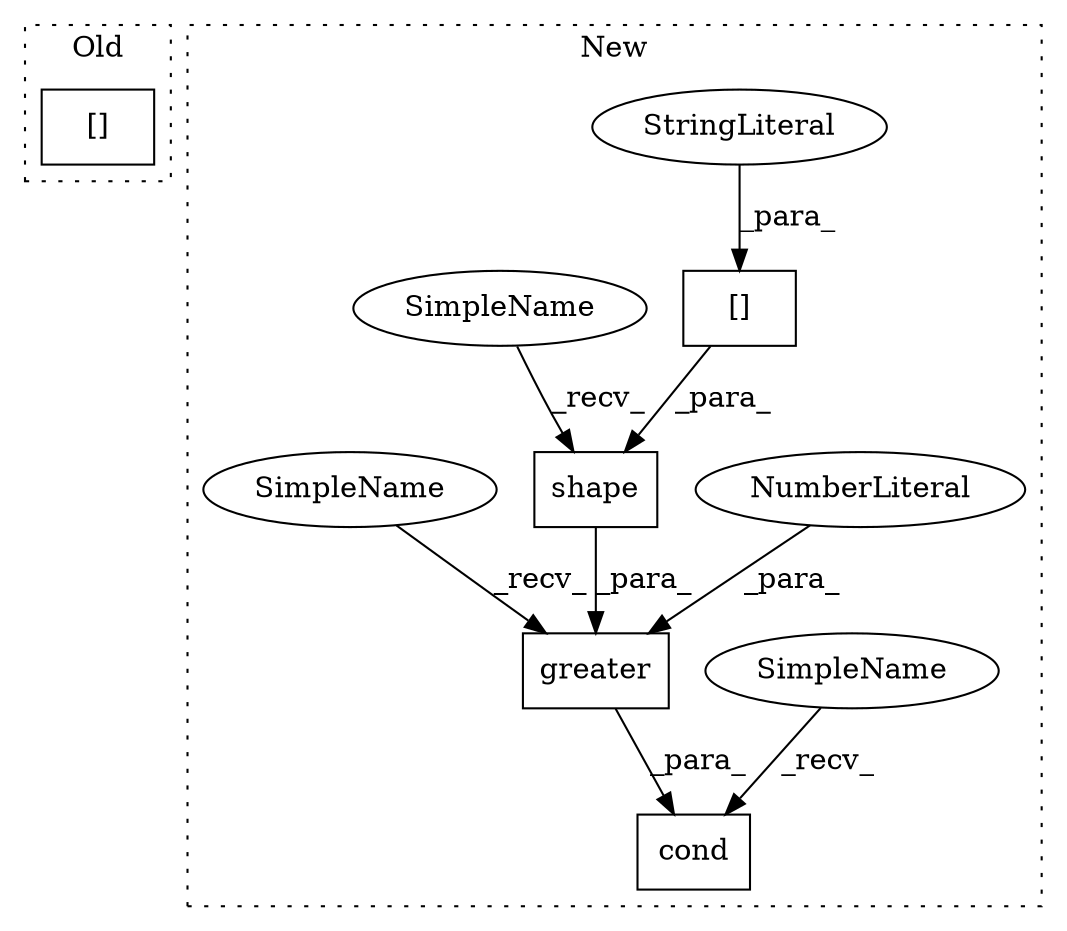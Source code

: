 digraph G {
subgraph cluster0 {
1 [label="[]" a="2" s="3943,3977" l="15,1" shape="box"];
label = "Old";
style="dotted";
}
subgraph cluster1 {
2 [label="greater" a="32" s="4122,4192" l="8,1" shape="box"];
3 [label="cond" a="32" s="4106,4360" l="5,1" shape="box"];
4 [label="NumberLiteral" a="34" s="4191" l="1" shape="ellipse"];
5 [label="shape" a="32" s="4141,4186" l="6,1" shape="box"];
6 [label="[]" a="2" s="4147,4185" l="15,1" shape="box"];
7 [label="StringLiteral" a="45" s="4162" l="23" shape="ellipse"];
8 [label="SimpleName" a="42" s="4095" l="10" shape="ellipse"];
9 [label="SimpleName" a="42" s="4130" l="10" shape="ellipse"];
10 [label="SimpleName" a="42" s="4111" l="10" shape="ellipse"];
label = "New";
style="dotted";
}
2 -> 3 [label="_para_"];
4 -> 2 [label="_para_"];
5 -> 2 [label="_para_"];
6 -> 5 [label="_para_"];
7 -> 6 [label="_para_"];
8 -> 3 [label="_recv_"];
9 -> 5 [label="_recv_"];
10 -> 2 [label="_recv_"];
}